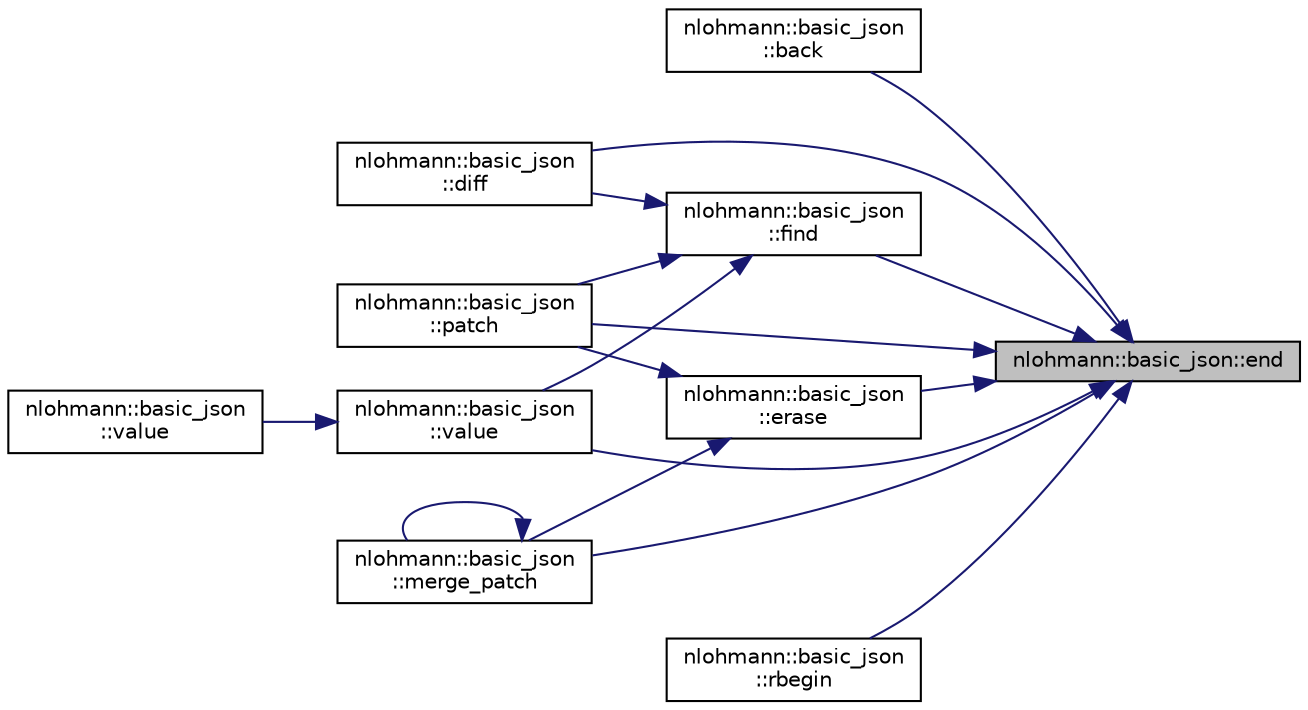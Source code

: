 digraph "nlohmann::basic_json::end"
{
 // LATEX_PDF_SIZE
  edge [fontname="Helvetica",fontsize="10",labelfontname="Helvetica",labelfontsize="10"];
  node [fontname="Helvetica",fontsize="10",shape=record];
  rankdir="RL";
  Node1 [label="nlohmann::basic_json::end",height=0.2,width=0.4,color="black", fillcolor="grey75", style="filled", fontcolor="black",tooltip="returns an iterator to one past the last element"];
  Node1 -> Node2 [dir="back",color="midnightblue",fontsize="10",style="solid",fontname="Helvetica"];
  Node2 [label="nlohmann::basic_json\l::back",height=0.2,width=0.4,color="black", fillcolor="white", style="filled",URL="$classnlohmann_1_1basic__json.html#a30914ad0767ccdc3633f88a906ed7dfa",tooltip="access the last element"];
  Node1 -> Node3 [dir="back",color="midnightblue",fontsize="10",style="solid",fontname="Helvetica"];
  Node3 [label="nlohmann::basic_json\l::diff",height=0.2,width=0.4,color="black", fillcolor="white", style="filled",URL="$classnlohmann_1_1basic__json.html#a1c1f21327df91a4dd6c5f5a107240385",tooltip="creates a diff as a JSON patch"];
  Node1 -> Node4 [dir="back",color="midnightblue",fontsize="10",style="solid",fontname="Helvetica"];
  Node4 [label="nlohmann::basic_json\l::erase",height=0.2,width=0.4,color="black", fillcolor="white", style="filled",URL="$classnlohmann_1_1basic__json.html#a494632b69bbe1d0153d3bedad0901b8e",tooltip="remove element given an iterator"];
  Node4 -> Node5 [dir="back",color="midnightblue",fontsize="10",style="solid",fontname="Helvetica"];
  Node5 [label="nlohmann::basic_json\l::merge_patch",height=0.2,width=0.4,color="black", fillcolor="white", style="filled",URL="$classnlohmann_1_1basic__json.html#a844a77cb154752d12118f10af26d54cb",tooltip="applies a JSON Merge Patch"];
  Node5 -> Node5 [dir="back",color="midnightblue",fontsize="10",style="solid",fontname="Helvetica"];
  Node4 -> Node6 [dir="back",color="midnightblue",fontsize="10",style="solid",fontname="Helvetica"];
  Node6 [label="nlohmann::basic_json\l::patch",height=0.2,width=0.4,color="black", fillcolor="white", style="filled",URL="$classnlohmann_1_1basic__json.html#adcc786998f220a5b3083ee8a37c4553e",tooltip="applies a JSON patch"];
  Node1 -> Node7 [dir="back",color="midnightblue",fontsize="10",style="solid",fontname="Helvetica"];
  Node7 [label="nlohmann::basic_json\l::find",height=0.2,width=0.4,color="black", fillcolor="white", style="filled",URL="$classnlohmann_1_1basic__json.html#acdf9b3aab82dcf443dd91ca5ec06b80c",tooltip="find an element in a JSON object"];
  Node7 -> Node3 [dir="back",color="midnightblue",fontsize="10",style="solid",fontname="Helvetica"];
  Node7 -> Node6 [dir="back",color="midnightblue",fontsize="10",style="solid",fontname="Helvetica"];
  Node7 -> Node8 [dir="back",color="midnightblue",fontsize="10",style="solid",fontname="Helvetica"];
  Node8 [label="nlohmann::basic_json\l::value",height=0.2,width=0.4,color="black", fillcolor="white", style="filled",URL="$classnlohmann_1_1basic__json.html#a11641b35219676b225d9bd15c7677659",tooltip="access specified object element with default value"];
  Node8 -> Node9 [dir="back",color="midnightblue",fontsize="10",style="solid",fontname="Helvetica"];
  Node9 [label="nlohmann::basic_json\l::value",height=0.2,width=0.4,color="black", fillcolor="white", style="filled",URL="$classnlohmann_1_1basic__json.html#adcfdefe95d5c2471a5c97e911d46ee88",tooltip="overload for a default value of type const char*"];
  Node1 -> Node5 [dir="back",color="midnightblue",fontsize="10",style="solid",fontname="Helvetica"];
  Node1 -> Node6 [dir="back",color="midnightblue",fontsize="10",style="solid",fontname="Helvetica"];
  Node1 -> Node10 [dir="back",color="midnightblue",fontsize="10",style="solid",fontname="Helvetica"];
  Node10 [label="nlohmann::basic_json\l::rbegin",height=0.2,width=0.4,color="black", fillcolor="white", style="filled",URL="$classnlohmann_1_1basic__json.html#aff8e38cd973bc94557fa8d36433c0e4c",tooltip="returns an iterator to the reverse-beginning"];
  Node1 -> Node8 [dir="back",color="midnightblue",fontsize="10",style="solid",fontname="Helvetica"];
}
